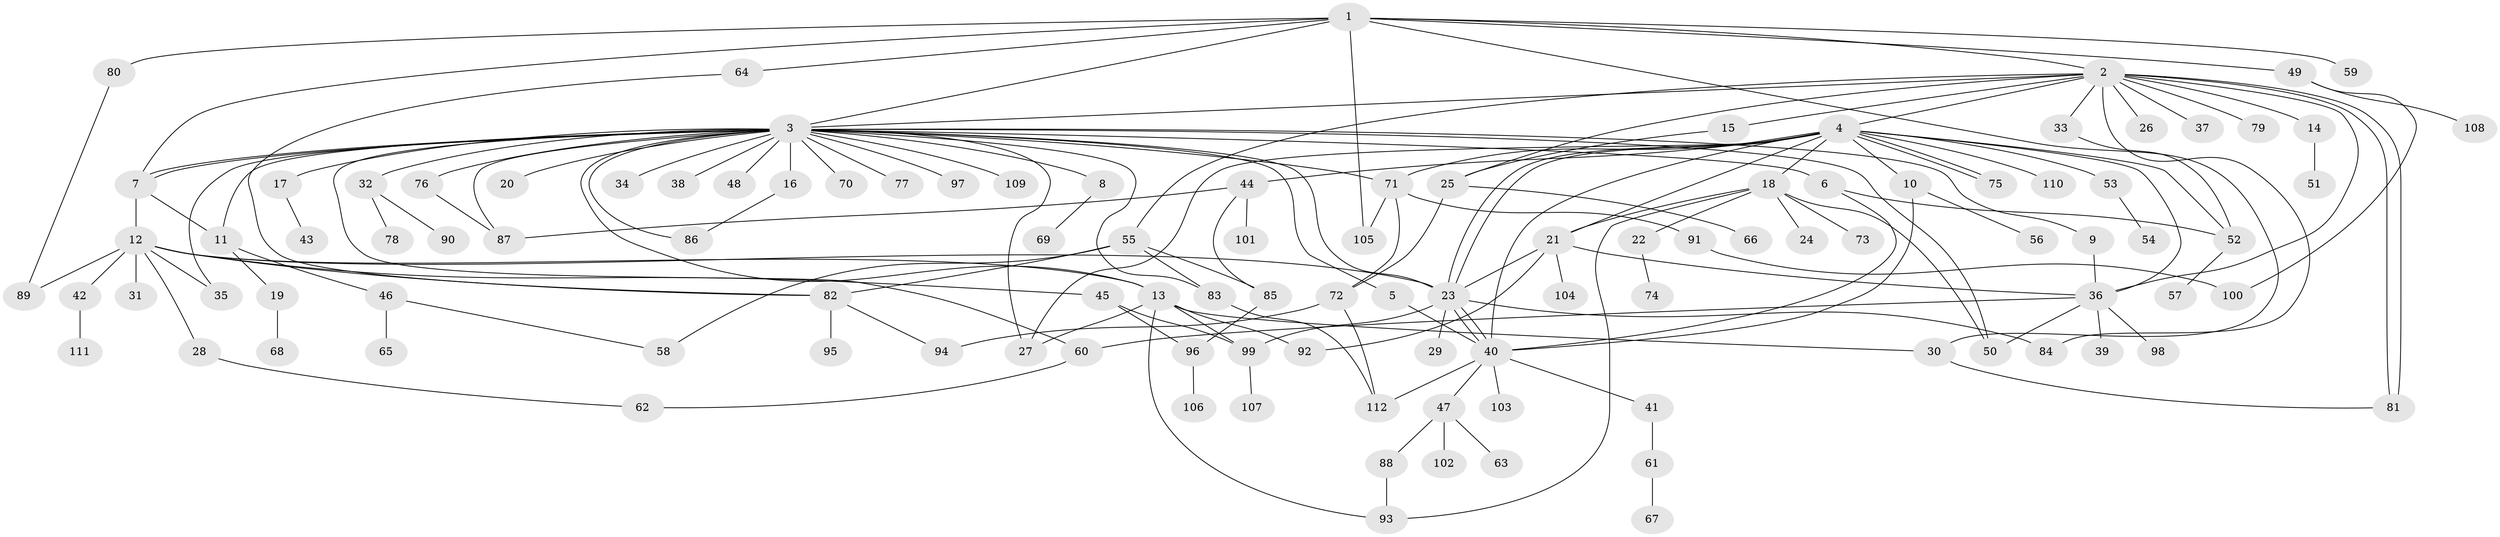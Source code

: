 // coarse degree distribution, {9: 0.011627906976744186, 14: 0.011627906976744186, 29: 0.011627906976744186, 12: 0.011627906976744186, 2: 0.2441860465116279, 5: 0.06976744186046512, 1: 0.4418604651162791, 4: 0.011627906976744186, 15: 0.011627906976744186, 8: 0.03488372093023256, 11: 0.011627906976744186, 6: 0.011627906976744186, 3: 0.11627906976744186}
// Generated by graph-tools (version 1.1) at 2025/23/03/03/25 07:23:51]
// undirected, 112 vertices, 166 edges
graph export_dot {
graph [start="1"]
  node [color=gray90,style=filled];
  1;
  2;
  3;
  4;
  5;
  6;
  7;
  8;
  9;
  10;
  11;
  12;
  13;
  14;
  15;
  16;
  17;
  18;
  19;
  20;
  21;
  22;
  23;
  24;
  25;
  26;
  27;
  28;
  29;
  30;
  31;
  32;
  33;
  34;
  35;
  36;
  37;
  38;
  39;
  40;
  41;
  42;
  43;
  44;
  45;
  46;
  47;
  48;
  49;
  50;
  51;
  52;
  53;
  54;
  55;
  56;
  57;
  58;
  59;
  60;
  61;
  62;
  63;
  64;
  65;
  66;
  67;
  68;
  69;
  70;
  71;
  72;
  73;
  74;
  75;
  76;
  77;
  78;
  79;
  80;
  81;
  82;
  83;
  84;
  85;
  86;
  87;
  88;
  89;
  90;
  91;
  92;
  93;
  94;
  95;
  96;
  97;
  98;
  99;
  100;
  101;
  102;
  103;
  104;
  105;
  106;
  107;
  108;
  109;
  110;
  111;
  112;
  1 -- 2;
  1 -- 3;
  1 -- 7;
  1 -- 30;
  1 -- 49;
  1 -- 59;
  1 -- 64;
  1 -- 80;
  1 -- 105;
  2 -- 3;
  2 -- 4;
  2 -- 14;
  2 -- 15;
  2 -- 25;
  2 -- 26;
  2 -- 33;
  2 -- 36;
  2 -- 37;
  2 -- 55;
  2 -- 79;
  2 -- 81;
  2 -- 81;
  2 -- 84;
  3 -- 5;
  3 -- 6;
  3 -- 7;
  3 -- 7;
  3 -- 8;
  3 -- 9;
  3 -- 11;
  3 -- 13;
  3 -- 16;
  3 -- 17;
  3 -- 20;
  3 -- 23;
  3 -- 27;
  3 -- 32;
  3 -- 34;
  3 -- 35;
  3 -- 38;
  3 -- 48;
  3 -- 50;
  3 -- 60;
  3 -- 70;
  3 -- 71;
  3 -- 76;
  3 -- 77;
  3 -- 83;
  3 -- 86;
  3 -- 87;
  3 -- 97;
  3 -- 109;
  4 -- 10;
  4 -- 18;
  4 -- 21;
  4 -- 23;
  4 -- 23;
  4 -- 27;
  4 -- 36;
  4 -- 40;
  4 -- 44;
  4 -- 52;
  4 -- 53;
  4 -- 71;
  4 -- 75;
  4 -- 75;
  4 -- 110;
  5 -- 40;
  6 -- 40;
  6 -- 52;
  7 -- 11;
  7 -- 12;
  8 -- 69;
  9 -- 36;
  10 -- 40;
  10 -- 56;
  11 -- 19;
  11 -- 46;
  12 -- 13;
  12 -- 23;
  12 -- 28;
  12 -- 31;
  12 -- 35;
  12 -- 42;
  12 -- 45;
  12 -- 82;
  12 -- 89;
  13 -- 27;
  13 -- 30;
  13 -- 92;
  13 -- 93;
  13 -- 99;
  14 -- 51;
  15 -- 25;
  16 -- 86;
  17 -- 43;
  18 -- 21;
  18 -- 22;
  18 -- 24;
  18 -- 50;
  18 -- 73;
  18 -- 93;
  19 -- 68;
  21 -- 23;
  21 -- 36;
  21 -- 92;
  21 -- 104;
  22 -- 74;
  23 -- 29;
  23 -- 40;
  23 -- 40;
  23 -- 84;
  23 -- 99;
  25 -- 66;
  25 -- 72;
  28 -- 62;
  30 -- 81;
  32 -- 78;
  32 -- 90;
  33 -- 52;
  36 -- 39;
  36 -- 50;
  36 -- 60;
  36 -- 98;
  40 -- 41;
  40 -- 47;
  40 -- 103;
  40 -- 112;
  41 -- 61;
  42 -- 111;
  44 -- 85;
  44 -- 87;
  44 -- 101;
  45 -- 96;
  45 -- 99;
  46 -- 58;
  46 -- 65;
  47 -- 63;
  47 -- 88;
  47 -- 102;
  49 -- 100;
  49 -- 108;
  52 -- 57;
  53 -- 54;
  55 -- 58;
  55 -- 82;
  55 -- 83;
  55 -- 85;
  60 -- 62;
  61 -- 67;
  64 -- 82;
  71 -- 72;
  71 -- 91;
  71 -- 105;
  72 -- 94;
  72 -- 112;
  76 -- 87;
  80 -- 89;
  82 -- 94;
  82 -- 95;
  83 -- 112;
  85 -- 96;
  88 -- 93;
  91 -- 100;
  96 -- 106;
  99 -- 107;
}
